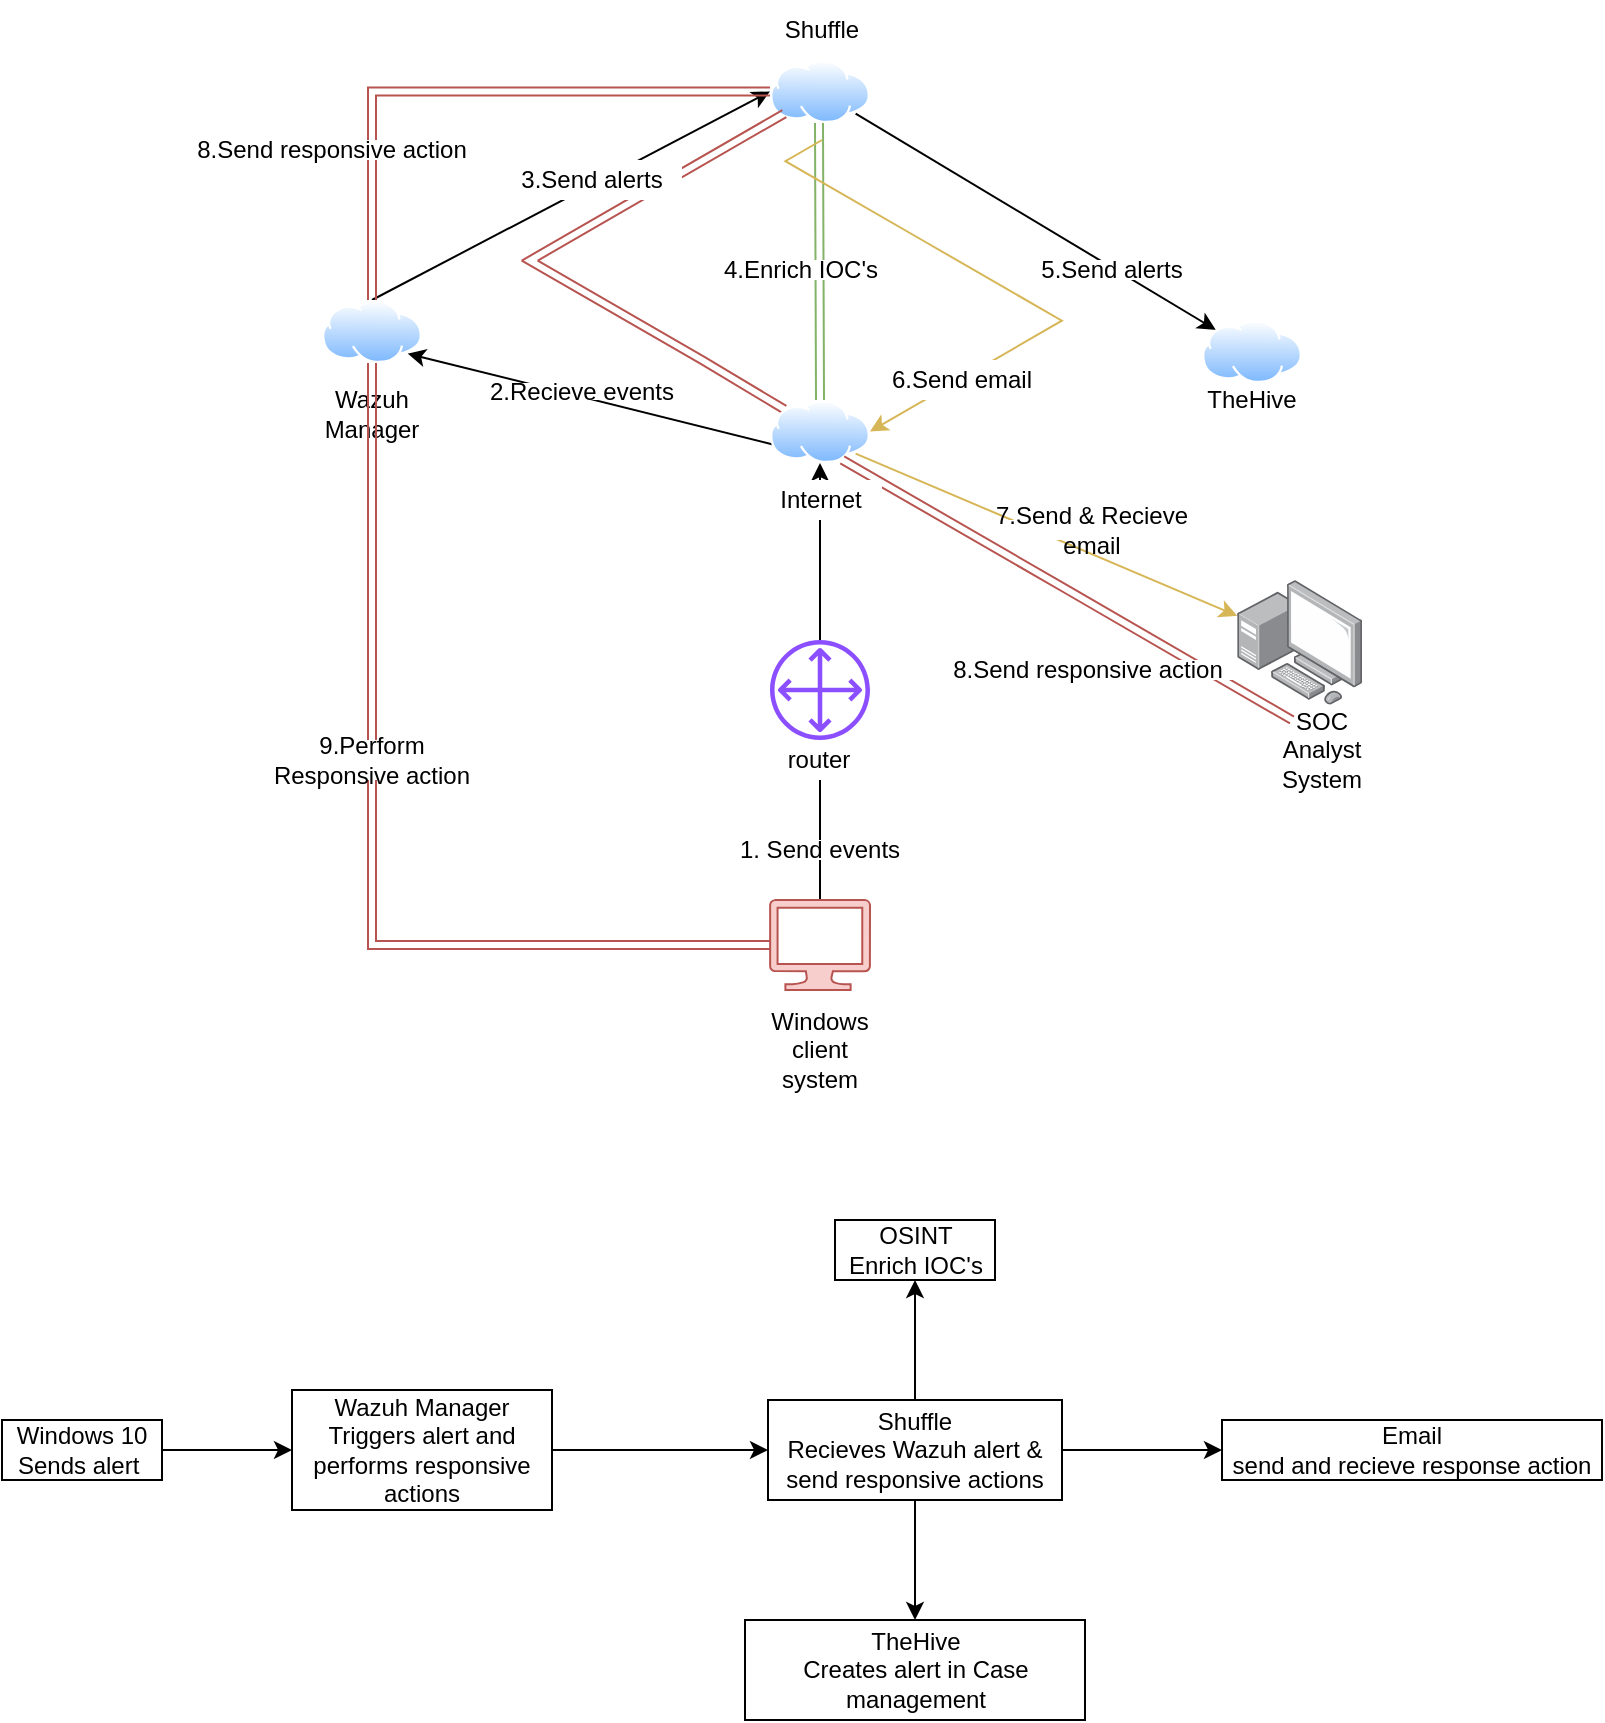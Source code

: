 <mxfile version="28.2.4">
  <diagram name="Page-1" id="uSoBlOjLUroDIpb5I_M2">
    <mxGraphModel grid="1" page="1" gridSize="10" guides="1" tooltips="1" connect="1" arrows="1" fold="1" pageScale="1" pageWidth="827" pageHeight="1169" math="0" shadow="0">
      <root>
        <mxCell id="0" />
        <mxCell id="1" parent="0" />
        <mxCell id="Tmt9RYRG5sejdAOJaIZZ-106" style="edgeStyle=orthogonalEdgeStyle;rounded=0;orthogonalLoop=1;jettySize=auto;html=1;exitX=0.5;exitY=0;exitDx=0;exitDy=0;exitPerimeter=0;" edge="1" parent="1" source="Tmt9RYRG5sejdAOJaIZZ-1" target="Tmt9RYRG5sejdAOJaIZZ-7">
          <mxGeometry relative="1" as="geometry" />
        </mxCell>
        <mxCell id="Tmt9RYRG5sejdAOJaIZZ-1" value="" style="sketch=0;aspect=fixed;pointerEvents=1;shadow=0;dashed=0;html=1;strokeColor=#b85450;labelPosition=center;verticalLabelPosition=bottom;verticalAlign=top;align=center;fillColor=#f8cecc;shape=mxgraph.azure.computer" vertex="1" parent="1">
          <mxGeometry x="394" y="500" width="50" height="45" as="geometry" />
        </mxCell>
        <mxCell id="Tmt9RYRG5sejdAOJaIZZ-27" style="rounded=0;orthogonalLoop=1;jettySize=auto;html=1;exitX=0.5;exitY=0;exitDx=0;exitDy=0;entryX=0;entryY=0.5;entryDx=0;entryDy=0;" edge="1" parent="1" source="Tmt9RYRG5sejdAOJaIZZ-2" target="Tmt9RYRG5sejdAOJaIZZ-3">
          <mxGeometry relative="1" as="geometry" />
        </mxCell>
        <mxCell id="Tmt9RYRG5sejdAOJaIZZ-2" value="" style="image;aspect=fixed;perimeter=ellipsePerimeter;html=1;align=center;shadow=0;dashed=0;spacingTop=3;image=img/lib/active_directory/internet_cloud.svg;" vertex="1" parent="1">
          <mxGeometry x="170" y="200" width="50" height="31.5" as="geometry" />
        </mxCell>
        <mxCell id="Tmt9RYRG5sejdAOJaIZZ-75" style="rounded=0;orthogonalLoop=1;jettySize=auto;html=1;exitX=1;exitY=1;exitDx=0;exitDy=0;" edge="1" parent="1" source="Tmt9RYRG5sejdAOJaIZZ-3" target="Tmt9RYRG5sejdAOJaIZZ-5">
          <mxGeometry relative="1" as="geometry" />
        </mxCell>
        <mxCell id="Tmt9RYRG5sejdAOJaIZZ-82" style="edgeStyle=orthogonalEdgeStyle;rounded=0;orthogonalLoop=1;jettySize=auto;html=1;exitX=0;exitY=0.5;exitDx=0;exitDy=0;entryX=0.5;entryY=0;entryDx=0;entryDy=0;shape=link;fillColor=#f8cecc;strokeColor=#b85450;" edge="1" parent="1" source="Tmt9RYRG5sejdAOJaIZZ-3" target="Tmt9RYRG5sejdAOJaIZZ-2">
          <mxGeometry relative="1" as="geometry" />
        </mxCell>
        <mxCell id="Tmt9RYRG5sejdAOJaIZZ-3" value="" style="image;aspect=fixed;perimeter=ellipsePerimeter;html=1;align=center;shadow=0;dashed=0;spacingTop=3;image=img/lib/active_directory/internet_cloud.svg;" vertex="1" parent="1">
          <mxGeometry x="394" y="80" width="50" height="31.5" as="geometry" />
        </mxCell>
        <mxCell id="Tmt9RYRG5sejdAOJaIZZ-64" style="rounded=0;orthogonalLoop=1;jettySize=auto;html=1;exitX=1;exitY=1;exitDx=0;exitDy=0;fillColor=#fff2cc;strokeColor=#d6b656;" edge="1" parent="1" source="Tmt9RYRG5sejdAOJaIZZ-4" target="Tmt9RYRG5sejdAOJaIZZ-12">
          <mxGeometry relative="1" as="geometry" />
        </mxCell>
        <mxCell id="Tmt9RYRG5sejdAOJaIZZ-70" style="edgeStyle=isometricEdgeStyle;rounded=0;orthogonalLoop=1;jettySize=auto;html=1;exitX=0;exitY=0;exitDx=0;exitDy=0;entryX=0;entryY=1;entryDx=0;entryDy=0;fillColor=#f8cecc;strokeColor=#b85450;shape=link;" edge="1" parent="1" source="Tmt9RYRG5sejdAOJaIZZ-4" target="Tmt9RYRG5sejdAOJaIZZ-3">
          <mxGeometry relative="1" as="geometry">
            <Array as="points">
              <mxPoint x="360" y="230" />
            </Array>
          </mxGeometry>
        </mxCell>
        <mxCell id="Tmt9RYRG5sejdAOJaIZZ-78" style="rounded=0;orthogonalLoop=1;jettySize=auto;html=1;exitX=0;exitY=0.75;exitDx=0;exitDy=0;entryX=1;entryY=1;entryDx=0;entryDy=0;" edge="1" parent="1" source="Tmt9RYRG5sejdAOJaIZZ-4" target="Tmt9RYRG5sejdAOJaIZZ-2">
          <mxGeometry relative="1" as="geometry" />
        </mxCell>
        <mxCell id="Tmt9RYRG5sejdAOJaIZZ-4" value="" style="image;aspect=fixed;perimeter=ellipsePerimeter;html=1;align=center;shadow=0;dashed=0;spacingTop=3;image=img/lib/active_directory/internet_cloud.svg;" vertex="1" parent="1">
          <mxGeometry x="394" y="250" width="50" height="31.5" as="geometry" />
        </mxCell>
        <mxCell id="Tmt9RYRG5sejdAOJaIZZ-5" value="" style="image;aspect=fixed;perimeter=ellipsePerimeter;html=1;align=center;shadow=0;dashed=0;spacingTop=3;image=img/lib/active_directory/internet_cloud.svg;" vertex="1" parent="1">
          <mxGeometry x="610" y="210" width="50" height="31.5" as="geometry" />
        </mxCell>
        <mxCell id="Tmt9RYRG5sejdAOJaIZZ-107" style="edgeStyle=orthogonalEdgeStyle;rounded=0;orthogonalLoop=1;jettySize=auto;html=1;" edge="1" parent="1" source="Tmt9RYRG5sejdAOJaIZZ-7" target="Tmt9RYRG5sejdAOJaIZZ-4">
          <mxGeometry relative="1" as="geometry" />
        </mxCell>
        <mxCell id="Tmt9RYRG5sejdAOJaIZZ-7" value="" style="sketch=0;outlineConnect=0;fontColor=#232F3E;gradientColor=none;fillColor=#8C4FFF;strokeColor=none;dashed=0;verticalLabelPosition=bottom;verticalAlign=top;align=center;html=1;fontSize=12;fontStyle=0;aspect=fixed;pointerEvents=1;shape=mxgraph.aws4.customer_gateway;" vertex="1" parent="1">
          <mxGeometry x="394" y="370" width="50" height="50" as="geometry" />
        </mxCell>
        <mxCell id="Tmt9RYRG5sejdAOJaIZZ-8" value="Windows client system" style="text;strokeColor=none;align=center;fillColor=none;html=1;verticalAlign=middle;whiteSpace=wrap;rounded=0;" vertex="1" parent="1">
          <mxGeometry x="389" y="560" width="60" height="30" as="geometry" />
        </mxCell>
        <mxCell id="Tmt9RYRG5sejdAOJaIZZ-12" value="" style="image;points=[];aspect=fixed;html=1;align=center;shadow=0;dashed=0;image=img/lib/allied_telesis/computer_and_terminals/Personal_Computer_with_Server.svg;" vertex="1" parent="1">
          <mxGeometry x="627.6" y="340" width="62.4" height="62.4" as="geometry" />
        </mxCell>
        <mxCell id="Tmt9RYRG5sejdAOJaIZZ-14" value="TheHive&lt;div&gt;&lt;br&gt;&lt;/div&gt;" style="text;strokeColor=none;align=center;fillColor=none;html=1;verticalAlign=middle;whiteSpace=wrap;rounded=0;" vertex="1" parent="1">
          <mxGeometry x="605" y="241.5" width="60" height="30" as="geometry" />
        </mxCell>
        <mxCell id="Tmt9RYRG5sejdAOJaIZZ-41" style="rounded=0;orthogonalLoop=1;jettySize=auto;html=1;exitX=0.5;exitY=0;exitDx=0;exitDy=0;entryX=0.5;entryY=0;entryDx=0;entryDy=0;shape=link;fillColor=#d5e8d4;strokeColor=#82b366;" edge="1" parent="1" target="Tmt9RYRG5sejdAOJaIZZ-4">
          <mxGeometry relative="1" as="geometry">
            <mxPoint x="419" y="150" as="targetPoint" />
            <mxPoint x="418.5" y="111.5" as="sourcePoint" />
          </mxGeometry>
        </mxCell>
        <mxCell id="Tmt9RYRG5sejdAOJaIZZ-53" style="rounded=0;orthogonalLoop=1;jettySize=auto;html=1;entryX=1;entryY=0.5;entryDx=0;entryDy=0;edgeStyle=isometricEdgeStyle;fillColor=#fff2cc;strokeColor=#d6b656;" edge="1" parent="1" target="Tmt9RYRG5sejdAOJaIZZ-4">
          <mxGeometry relative="1" as="geometry">
            <mxPoint x="420" y="120" as="sourcePoint" />
            <Array as="points">
              <mxPoint x="470" y="170" />
              <mxPoint x="500" y="200" />
            </Array>
          </mxGeometry>
        </mxCell>
        <mxCell id="Tmt9RYRG5sejdAOJaIZZ-17" value="Wazuh Manager" style="text;strokeColor=none;align=center;fillColor=none;html=1;verticalAlign=middle;whiteSpace=wrap;rounded=0;" vertex="1" parent="1">
          <mxGeometry x="165" y="241.5" width="60" height="30" as="geometry" />
        </mxCell>
        <mxCell id="Tmt9RYRG5sejdAOJaIZZ-13" value="router" style="text;strokeColor=none;align=center;fillColor=default;html=1;verticalAlign=middle;whiteSpace=wrap;rounded=0;glass=0;" vertex="1" parent="1">
          <mxGeometry x="393" y="420" width="51" height="20" as="geometry" />
        </mxCell>
        <mxCell id="Tmt9RYRG5sejdAOJaIZZ-68" style="edgeStyle=isometricEdgeStyle;rounded=0;orthogonalLoop=1;jettySize=auto;html=1;exitX=0.25;exitY=0;exitDx=0;exitDy=0;entryX=0.75;entryY=1;entryDx=0;entryDy=0;shape=link;fillColor=#f8cecc;strokeColor=#b85450;" edge="1" parent="1" source="Tmt9RYRG5sejdAOJaIZZ-37" target="Tmt9RYRG5sejdAOJaIZZ-4">
          <mxGeometry relative="1" as="geometry" />
        </mxCell>
        <mxCell id="Tmt9RYRG5sejdAOJaIZZ-37" value="SOC Analyst System" style="text;strokeColor=none;align=center;fillColor=none;html=1;verticalAlign=middle;whiteSpace=wrap;rounded=0;" vertex="1" parent="1">
          <mxGeometry x="640" y="410" width="60" height="30" as="geometry" />
        </mxCell>
        <mxCell id="Tmt9RYRG5sejdAOJaIZZ-38" value="4.Enrich IOC&#39;s" style="text;strokeColor=none;align=center;fillColor=default;html=1;verticalAlign=middle;whiteSpace=wrap;rounded=0;" vertex="1" parent="1">
          <mxGeometry x="370" y="180" width="79" height="10" as="geometry" />
        </mxCell>
        <mxCell id="Tmt9RYRG5sejdAOJaIZZ-15" value="&lt;div&gt;Internet&lt;/div&gt;" style="text;strokeColor=none;align=center;fillColor=default;html=1;verticalAlign=middle;whiteSpace=wrap;rounded=0;" vertex="1" parent="1">
          <mxGeometry x="389" y="290" width="61" height="20" as="geometry" />
        </mxCell>
        <mxCell id="Tmt9RYRG5sejdAOJaIZZ-42" value="1. Send events" style="text;strokeColor=none;align=center;fillColor=default;html=1;verticalAlign=middle;whiteSpace=wrap;rounded=0;" vertex="1" parent="1">
          <mxGeometry x="363.5" y="470" width="110" height="10" as="geometry" />
        </mxCell>
        <mxCell id="Tmt9RYRG5sejdAOJaIZZ-48" value="3.Send alerts" style="text;strokeColor=none;align=center;fillColor=default;html=1;verticalAlign=middle;whiteSpace=wrap;rounded=0;" vertex="1" parent="1">
          <mxGeometry x="260" y="130" width="90" height="20" as="geometry" />
        </mxCell>
        <mxCell id="Tmt9RYRG5sejdAOJaIZZ-49" value="5.Send alerts" style="text;strokeColor=none;align=center;fillColor=default;html=1;verticalAlign=middle;whiteSpace=wrap;rounded=0;" vertex="1" parent="1">
          <mxGeometry x="510" y="180" width="110" height="10" as="geometry" />
        </mxCell>
        <mxCell id="Tmt9RYRG5sejdAOJaIZZ-55" value="6.Send email" style="text;strokeColor=none;align=center;fillColor=default;html=1;verticalAlign=middle;whiteSpace=wrap;rounded=0;" vertex="1" parent="1">
          <mxGeometry x="450" y="230" width="80" height="20" as="geometry" />
        </mxCell>
        <mxCell id="Tmt9RYRG5sejdAOJaIZZ-56" value="7.Send &amp;amp; Recieve email" style="text;strokeColor=none;align=center;fillColor=default;html=1;verticalAlign=middle;whiteSpace=wrap;rounded=0;" vertex="1" parent="1">
          <mxGeometry x="505" y="310" width="100" height="10" as="geometry" />
        </mxCell>
        <mxCell id="Tmt9RYRG5sejdAOJaIZZ-59" value="Shuffle" style="text;strokeColor=none;align=center;fillColor=none;html=1;verticalAlign=middle;whiteSpace=wrap;rounded=0;" vertex="1" parent="1">
          <mxGeometry x="389.5" y="50" width="60" height="30" as="geometry" />
        </mxCell>
        <mxCell id="Tmt9RYRG5sejdAOJaIZZ-66" style="edgeStyle=orthogonalEdgeStyle;rounded=0;orthogonalLoop=1;jettySize=auto;html=1;exitX=0.5;exitY=1;exitDx=0;exitDy=0;" edge="1" parent="1" source="Tmt9RYRG5sejdAOJaIZZ-15" target="Tmt9RYRG5sejdAOJaIZZ-15">
          <mxGeometry relative="1" as="geometry" />
        </mxCell>
        <mxCell id="Tmt9RYRG5sejdAOJaIZZ-69" value="8.Send responsive action" style="text;strokeColor=none;align=center;fillColor=default;html=1;verticalAlign=middle;whiteSpace=wrap;rounded=0;" vertex="1" parent="1">
          <mxGeometry x="477.6" y="380" width="150" height="10" as="geometry" />
        </mxCell>
        <mxCell id="Tmt9RYRG5sejdAOJaIZZ-73" value="8.Send responsive action" style="text;strokeColor=none;align=center;fillColor=default;html=1;verticalAlign=middle;whiteSpace=wrap;rounded=0;" vertex="1" parent="1">
          <mxGeometry x="100" y="120" width="150" height="10" as="geometry" />
        </mxCell>
        <mxCell id="Tmt9RYRG5sejdAOJaIZZ-45" value="2.Recieve events" style="text;strokeColor=none;align=center;fillColor=default;html=1;verticalAlign=middle;whiteSpace=wrap;rounded=0;" vertex="1" parent="1">
          <mxGeometry x="250" y="241.5" width="100" height="8.5" as="geometry" />
        </mxCell>
        <mxCell id="Tmt9RYRG5sejdAOJaIZZ-83" style="edgeStyle=orthogonalEdgeStyle;rounded=0;orthogonalLoop=1;jettySize=auto;html=1;exitX=0.5;exitY=1;exitDx=0;exitDy=0;entryX=0;entryY=0.5;entryDx=0;entryDy=0;entryPerimeter=0;fillColor=#f8cecc;strokeColor=#b85450;shape=link;" edge="1" parent="1" source="Tmt9RYRG5sejdAOJaIZZ-2" target="Tmt9RYRG5sejdAOJaIZZ-1">
          <mxGeometry relative="1" as="geometry" />
        </mxCell>
        <mxCell id="Tmt9RYRG5sejdAOJaIZZ-84" value="9.Perform Responsive action" style="text;strokeColor=none;align=center;fillColor=default;html=1;verticalAlign=middle;whiteSpace=wrap;rounded=0;" vertex="1" parent="1">
          <mxGeometry x="140" y="420" width="110" height="20" as="geometry" />
        </mxCell>
        <mxCell id="Tmt9RYRG5sejdAOJaIZZ-103" style="edgeStyle=orthogonalEdgeStyle;rounded=0;orthogonalLoop=1;jettySize=auto;html=1;exitX=1;exitY=0.5;exitDx=0;exitDy=0;entryX=0;entryY=0.5;entryDx=0;entryDy=0;" edge="1" parent="1" source="Tmt9RYRG5sejdAOJaIZZ-86" target="Tmt9RYRG5sejdAOJaIZZ-88">
          <mxGeometry relative="1" as="geometry" />
        </mxCell>
        <mxCell id="Tmt9RYRG5sejdAOJaIZZ-86" value="Windows 10&lt;div&gt;Sends alert&amp;nbsp;&lt;/div&gt;" style="text;strokeColor=default;align=center;fillColor=none;html=1;verticalAlign=middle;whiteSpace=wrap;rounded=0;" vertex="1" parent="1">
          <mxGeometry x="10" y="760" width="80" height="30" as="geometry" />
        </mxCell>
        <mxCell id="Tmt9RYRG5sejdAOJaIZZ-102" style="edgeStyle=orthogonalEdgeStyle;rounded=0;orthogonalLoop=1;jettySize=auto;html=1;exitX=1;exitY=0.5;exitDx=0;exitDy=0;entryX=0;entryY=0.5;entryDx=0;entryDy=0;" edge="1" parent="1" source="Tmt9RYRG5sejdAOJaIZZ-88" target="Tmt9RYRG5sejdAOJaIZZ-90">
          <mxGeometry relative="1" as="geometry" />
        </mxCell>
        <mxCell id="Tmt9RYRG5sejdAOJaIZZ-88" value="Wazuh Manager&lt;div&gt;Triggers alert and performs responsive actions&lt;/div&gt;" style="text;strokeColor=default;align=center;fillColor=none;html=1;verticalAlign=middle;whiteSpace=wrap;rounded=0;" vertex="1" parent="1">
          <mxGeometry x="155" y="745" width="130" height="60" as="geometry" />
        </mxCell>
        <mxCell id="Tmt9RYRG5sejdAOJaIZZ-100" style="edgeStyle=orthogonalEdgeStyle;rounded=0;orthogonalLoop=1;jettySize=auto;html=1;exitX=0.5;exitY=0;exitDx=0;exitDy=0;entryX=0.5;entryY=1;entryDx=0;entryDy=0;" edge="1" parent="1" source="Tmt9RYRG5sejdAOJaIZZ-90" target="Tmt9RYRG5sejdAOJaIZZ-94">
          <mxGeometry relative="1" as="geometry" />
        </mxCell>
        <mxCell id="Tmt9RYRG5sejdAOJaIZZ-101" style="edgeStyle=orthogonalEdgeStyle;rounded=0;orthogonalLoop=1;jettySize=auto;html=1;exitX=1;exitY=0.5;exitDx=0;exitDy=0;entryX=0;entryY=0.5;entryDx=0;entryDy=0;" edge="1" parent="1" source="Tmt9RYRG5sejdAOJaIZZ-90" target="Tmt9RYRG5sejdAOJaIZZ-95">
          <mxGeometry relative="1" as="geometry" />
        </mxCell>
        <mxCell id="Tmt9RYRG5sejdAOJaIZZ-104" style="edgeStyle=orthogonalEdgeStyle;rounded=0;orthogonalLoop=1;jettySize=auto;html=1;exitX=0.5;exitY=1;exitDx=0;exitDy=0;entryX=0.5;entryY=0;entryDx=0;entryDy=0;" edge="1" parent="1" source="Tmt9RYRG5sejdAOJaIZZ-90" target="Tmt9RYRG5sejdAOJaIZZ-97">
          <mxGeometry relative="1" as="geometry" />
        </mxCell>
        <mxCell id="Tmt9RYRG5sejdAOJaIZZ-90" value="Shuffle&lt;div&gt;Recieves Wazuh alert &amp;amp; send responsive actions&lt;/div&gt;" style="text;strokeColor=default;align=center;fillColor=none;html=1;verticalAlign=middle;whiteSpace=wrap;rounded=0;" vertex="1" parent="1">
          <mxGeometry x="393" y="750" width="147" height="50" as="geometry" />
        </mxCell>
        <mxCell id="Tmt9RYRG5sejdAOJaIZZ-94" value="OSINT&lt;div&gt;Enrich IOC&#39;s&lt;/div&gt;" style="text;strokeColor=default;align=center;fillColor=none;html=1;verticalAlign=middle;whiteSpace=wrap;rounded=0;" vertex="1" parent="1">
          <mxGeometry x="426.5" y="660" width="80" height="30" as="geometry" />
        </mxCell>
        <mxCell id="Tmt9RYRG5sejdAOJaIZZ-95" value="Email&lt;div&gt;send and recieve response action&lt;/div&gt;" style="text;strokeColor=default;align=center;fillColor=none;html=1;verticalAlign=middle;whiteSpace=wrap;rounded=0;" vertex="1" parent="1">
          <mxGeometry x="620" y="760" width="190" height="30" as="geometry" />
        </mxCell>
        <mxCell id="Tmt9RYRG5sejdAOJaIZZ-97" value="TheHive&lt;div&gt;Creates alert in Case management&lt;/div&gt;" style="text;strokeColor=default;align=center;fillColor=none;html=1;verticalAlign=middle;whiteSpace=wrap;rounded=0;" vertex="1" parent="1">
          <mxGeometry x="381.5" y="860" width="170" height="50" as="geometry" />
        </mxCell>
      </root>
    </mxGraphModel>
  </diagram>
</mxfile>

